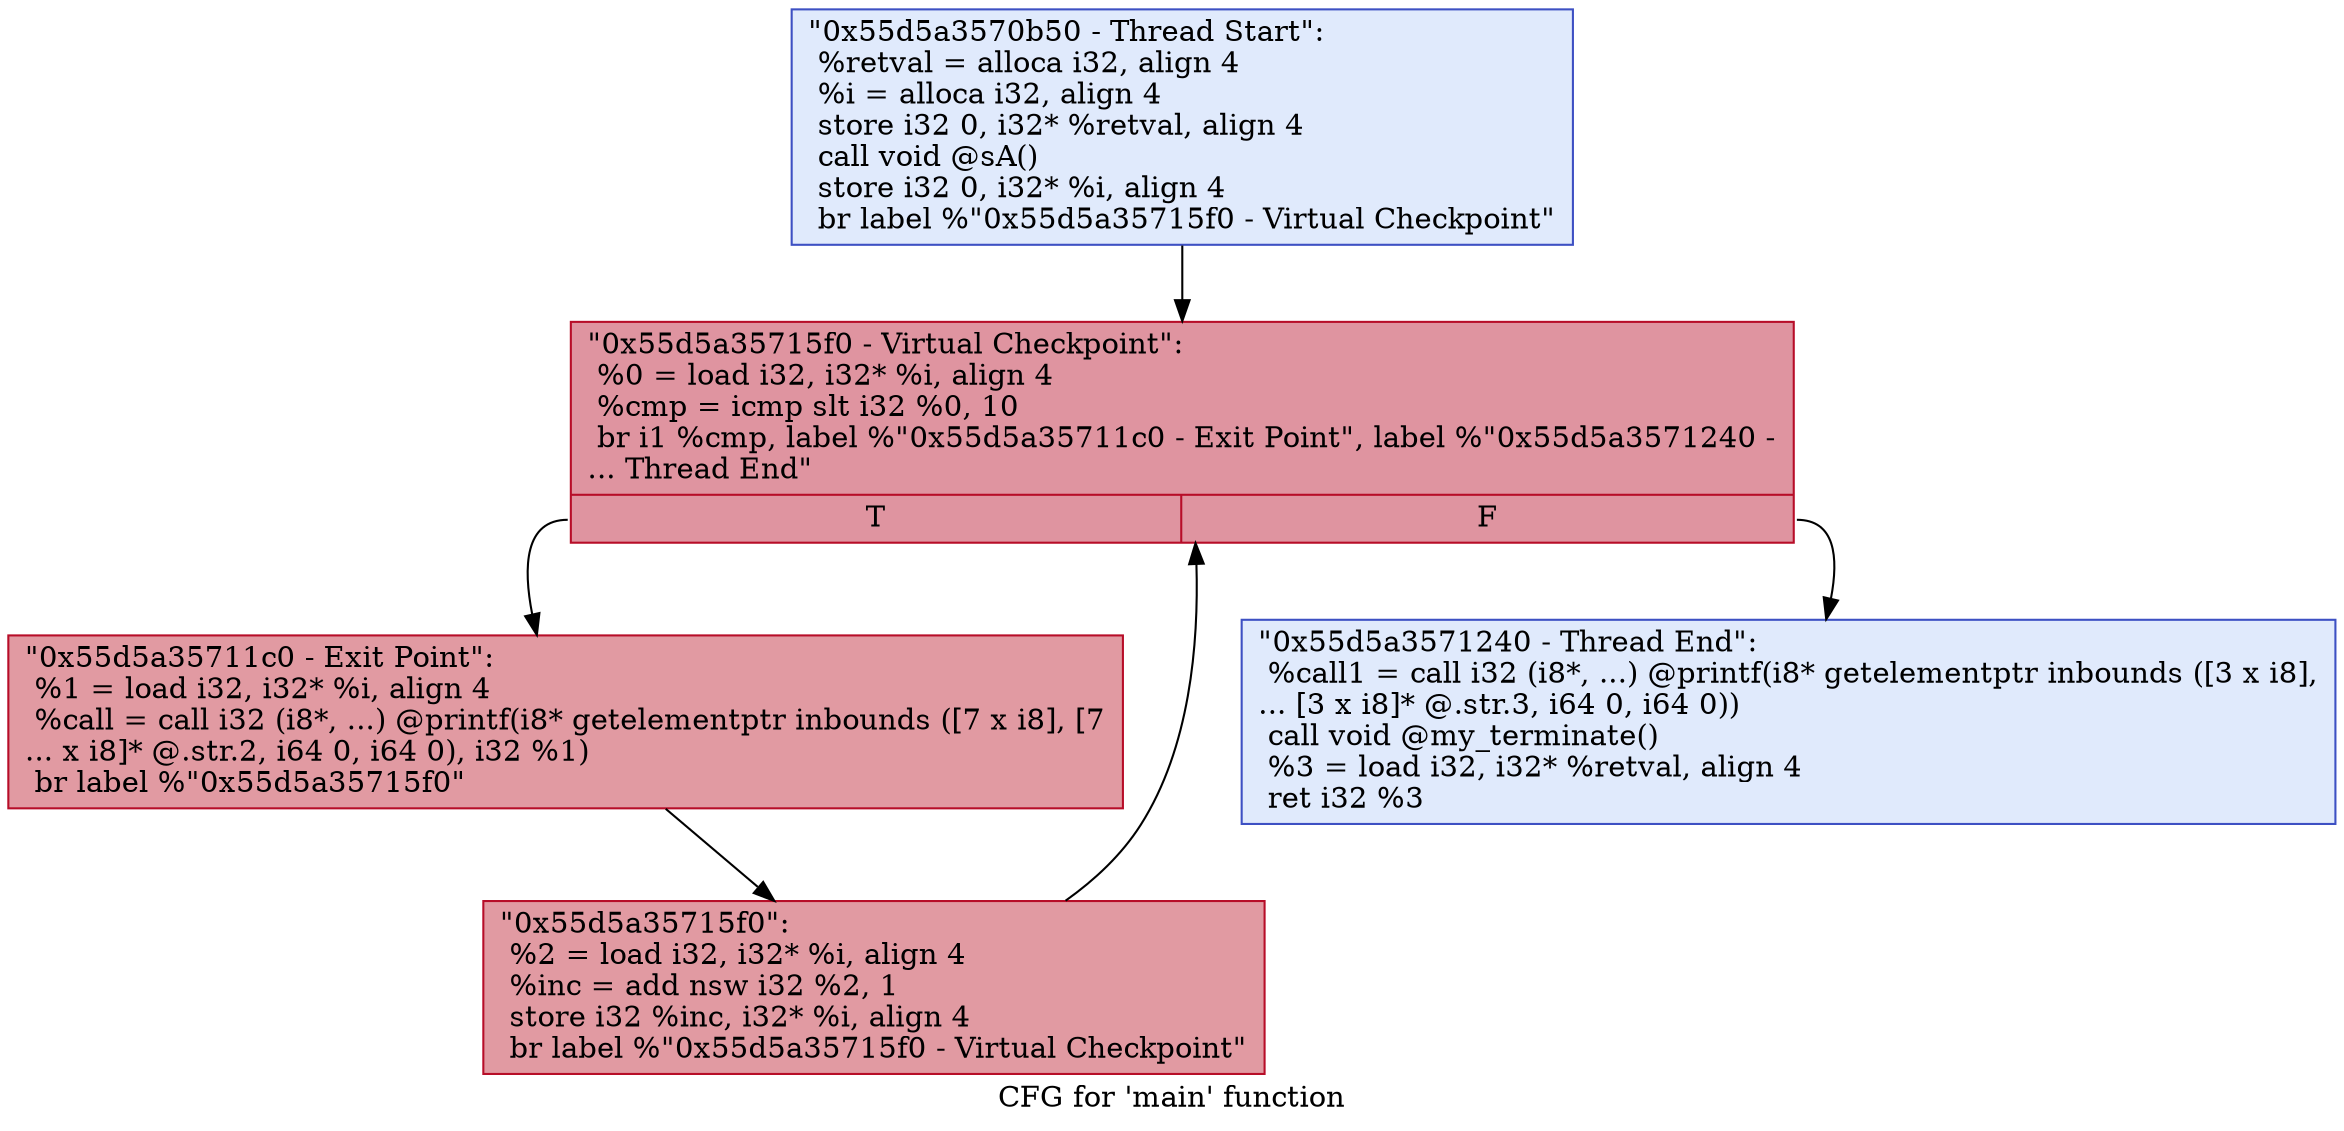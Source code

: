 digraph "CFG for 'main' function" {
	label="CFG for 'main' function";

	Node0x55d5a3570b50 [shape=record,color="#3d50c3ff", style=filled, fillcolor="#b9d0f970",label="{\"0x55d5a3570b50 - Thread Start\":\l  %retval = alloca i32, align 4\l  %i = alloca i32, align 4\l  store i32 0, i32* %retval, align 4\l  call void @sA()\l  store i32 0, i32* %i, align 4\l  br label %\"0x55d5a35715f0 - Virtual Checkpoint\"\l}"];
	Node0x55d5a3570b50 -> Node0x55d5a3570f60;
	Node0x55d5a3570f60 [shape=record,color="#b70d28ff", style=filled, fillcolor="#b70d2870",label="{\"0x55d5a35715f0 - Virtual Checkpoint\":            \l  %0 = load i32, i32* %i, align 4\l  %cmp = icmp slt i32 %0, 10\l  br i1 %cmp, label %\"0x55d5a35711c0 - Exit Point\", label %\"0x55d5a3571240 -\l... Thread End\"\l|{<s0>T|<s1>F}}"];
	Node0x55d5a3570f60:s0 -> Node0x55d5a35711c0;
	Node0x55d5a3570f60:s1 -> Node0x55d5a3571240;
	Node0x55d5a35711c0 [shape=record,color="#b70d28ff", style=filled, fillcolor="#bb1b2c70",label="{\"0x55d5a35711c0 - Exit Point\":                    \l  %1 = load i32, i32* %i, align 4\l  %call = call i32 (i8*, ...) @printf(i8* getelementptr inbounds ([7 x i8], [7\l... x i8]* @.str.2, i64 0, i64 0), i32 %1)\l  br label %\"0x55d5a35715f0\"\l}"];
	Node0x55d5a35711c0 -> Node0x55d5a35715f0;
	Node0x55d5a35715f0 [shape=record,color="#b70d28ff", style=filled, fillcolor="#bb1b2c70",label="{\"0x55d5a35715f0\":                                 \l  %2 = load i32, i32* %i, align 4\l  %inc = add nsw i32 %2, 1\l  store i32 %inc, i32* %i, align 4\l  br label %\"0x55d5a35715f0 - Virtual Checkpoint\"\l}"];
	Node0x55d5a35715f0 -> Node0x55d5a3570f60;
	Node0x55d5a3571240 [shape=record,color="#3d50c3ff", style=filled, fillcolor="#b9d0f970",label="{\"0x55d5a3571240 - Thread End\":                    \l  %call1 = call i32 (i8*, ...) @printf(i8* getelementptr inbounds ([3 x i8],\l... [3 x i8]* @.str.3, i64 0, i64 0))\l  call void @my_terminate()\l  %3 = load i32, i32* %retval, align 4\l  ret i32 %3\l}"];
}
